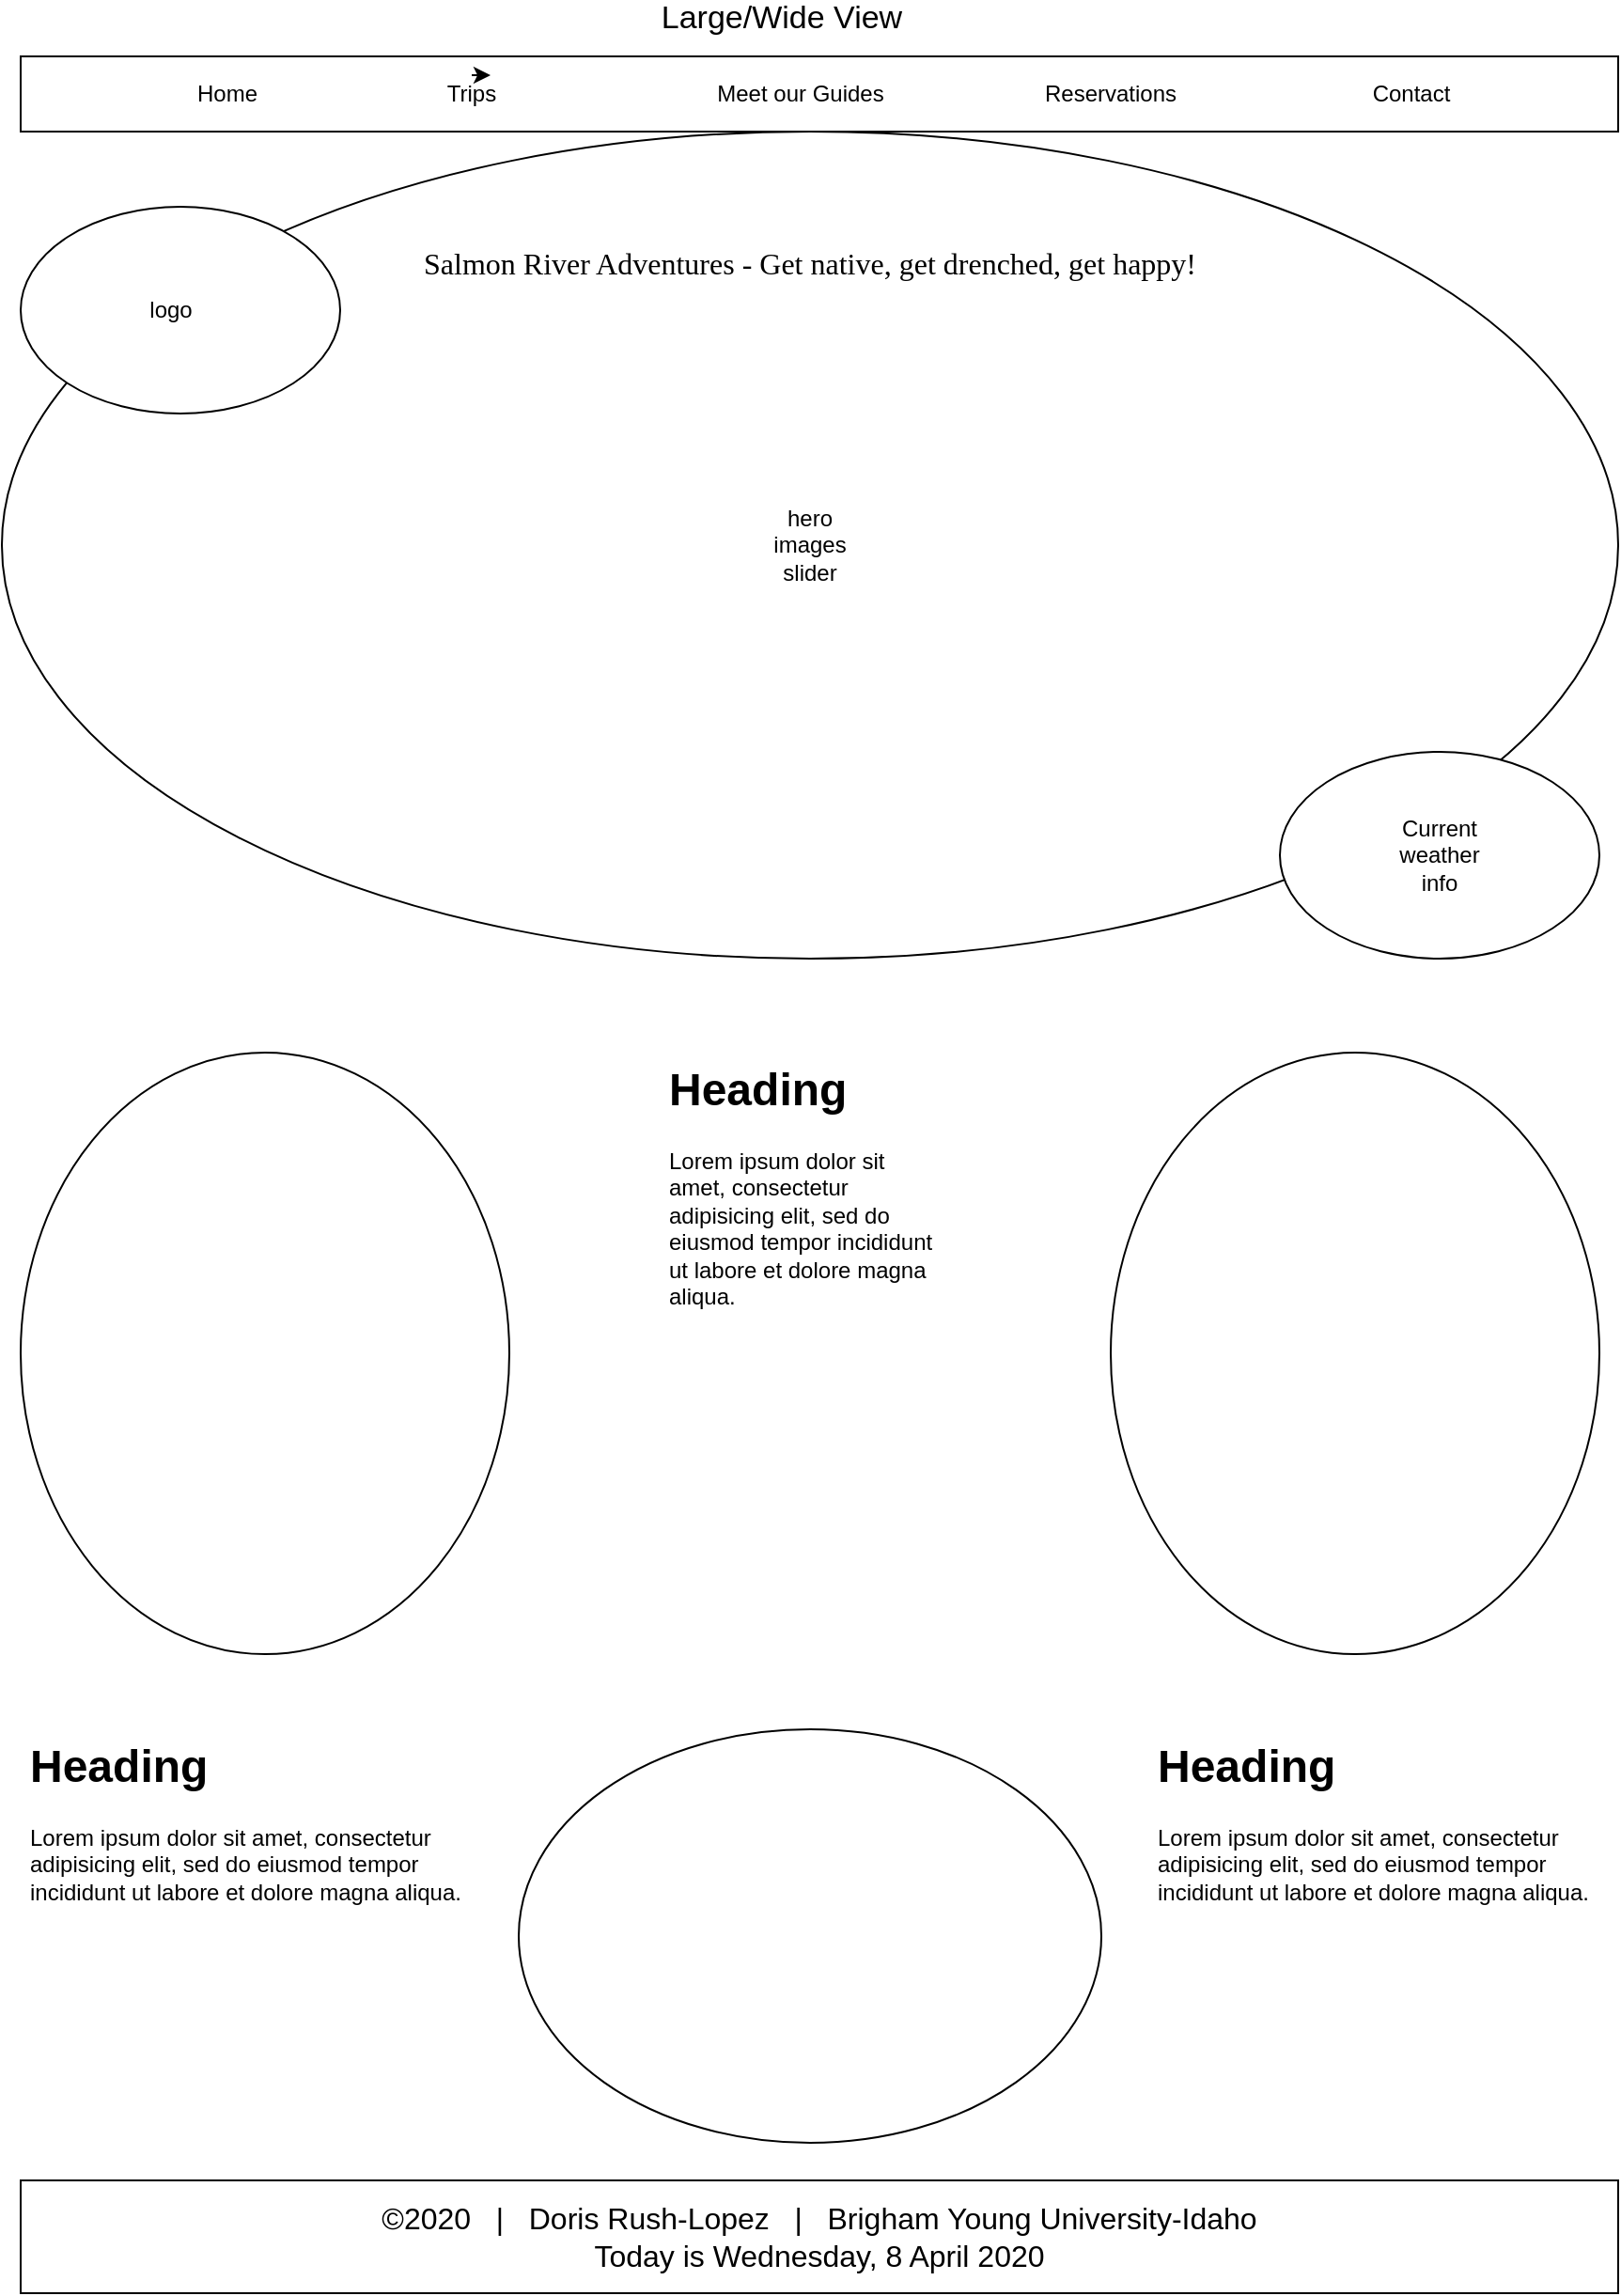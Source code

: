 <mxfile version="12.9.3" type="device"><diagram id="ovNj0JLwdFZheudzK46I" name="Page-1"><mxGraphModel dx="1718" dy="464" grid="1" gridSize="10" guides="1" tooltips="1" connect="1" arrows="1" fold="1" page="1" pageScale="1" pageWidth="850" pageHeight="1100" math="0" shadow="0" extFonts="Calligraffiti^https://fonts.googleapis.com/css?family=Calligraffiti"><root><mxCell id="0"/><mxCell id="1" parent="0"/><mxCell id="lYJphtXKpy1Pt4C-zFpJ-3" value="" style="ellipse;whiteSpace=wrap;html=1;" parent="1" vertex="1"><mxGeometry x="-10" y="70" width="860" height="440" as="geometry"/></mxCell><mxCell id="YILaQSHZKroXL4gVUeh0-12" value="" style="ellipse;whiteSpace=wrap;html=1;" parent="1" vertex="1"><mxGeometry x="670" y="400" width="170" height="110" as="geometry"/></mxCell><mxCell id="y2hFMuf60ldh1d3WY39E-1" value="" style="rounded=0;whiteSpace=wrap;html=1;" parent="1" vertex="1"><mxGeometry y="30" width="850" height="40" as="geometry"/></mxCell><mxCell id="y2hFMuf60ldh1d3WY39E-2" value="Home" style="text;html=1;strokeColor=none;fillColor=none;align=center;verticalAlign=middle;whiteSpace=wrap;rounded=0;" parent="1" vertex="1"><mxGeometry x="90" y="40" width="40" height="20" as="geometry"/></mxCell><mxCell id="y2hFMuf60ldh1d3WY39E-3" value="Trips" style="text;html=1;strokeColor=none;fillColor=none;align=center;verticalAlign=middle;whiteSpace=wrap;rounded=0;" parent="1" vertex="1"><mxGeometry x="220" y="40" width="40" height="20" as="geometry"/></mxCell><mxCell id="y2hFMuf60ldh1d3WY39E-4" value="Meet our Guides" style="text;html=1;strokeColor=none;fillColor=none;align=center;verticalAlign=middle;whiteSpace=wrap;rounded=0;" parent="1" vertex="1"><mxGeometry x="350" y="40" width="130" height="20" as="geometry"/></mxCell><mxCell id="y2hFMuf60ldh1d3WY39E-5" value="Reservations" style="text;html=1;strokeColor=none;fillColor=none;align=center;verticalAlign=middle;whiteSpace=wrap;rounded=0;" parent="1" vertex="1"><mxGeometry x="560" y="40" width="40" height="20" as="geometry"/></mxCell><mxCell id="y2hFMuf60ldh1d3WY39E-6" value="Contact" style="text;html=1;strokeColor=none;fillColor=none;align=center;verticalAlign=middle;whiteSpace=wrap;rounded=0;" parent="1" vertex="1"><mxGeometry x="720" y="40" width="40" height="20" as="geometry"/></mxCell><mxCell id="y2hFMuf60ldh1d3WY39E-11" value="hero images slider" style="text;html=1;strokeColor=none;fillColor=none;align=center;verticalAlign=middle;whiteSpace=wrap;rounded=0;" parent="1" vertex="1"><mxGeometry x="400" y="280" width="40" height="20" as="geometry"/></mxCell><mxCell id="y2hFMuf60ldh1d3WY39E-12" value="" style="ellipse;whiteSpace=wrap;html=1;" parent="1" vertex="1"><mxGeometry y="110" width="170" height="110" as="geometry"/></mxCell><mxCell id="y2hFMuf60ldh1d3WY39E-15" value="logo&lt;br&gt;" style="text;html=1;strokeColor=none;fillColor=none;align=center;verticalAlign=middle;whiteSpace=wrap;rounded=0;" parent="1" vertex="1"><mxGeometry x="60" y="155" width="40" height="20" as="geometry"/></mxCell><mxCell id="y2hFMuf60ldh1d3WY39E-21" style="edgeStyle=orthogonalEdgeStyle;rounded=0;orthogonalLoop=1;jettySize=auto;html=1;exitX=0.5;exitY=0;exitDx=0;exitDy=0;entryX=0.75;entryY=0;entryDx=0;entryDy=0;" parent="1" source="y2hFMuf60ldh1d3WY39E-3" target="y2hFMuf60ldh1d3WY39E-3" edge="1"><mxGeometry relative="1" as="geometry"/></mxCell><mxCell id="YILaQSHZKroXL4gVUeh0-1" value="&lt;h1&gt;Heading&lt;/h1&gt;&lt;p&gt;Lorem ipsum dolor sit amet, consectetur adipisicing elit, sed do eiusmod tempor incididunt ut labore et dolore magna aliqua.&lt;/p&gt;" style="text;html=1;strokeColor=none;fillColor=none;spacing=5;spacingTop=-20;whiteSpace=wrap;overflow=hidden;rounded=0;" parent="1" vertex="1"><mxGeometry x="340" y="560" width="150" height="320" as="geometry"/></mxCell><mxCell id="YILaQSHZKroXL4gVUeh0-2" value="" style="ellipse;whiteSpace=wrap;html=1;" parent="1" vertex="1"><mxGeometry y="560" width="260" height="320" as="geometry"/></mxCell><mxCell id="YILaQSHZKroXL4gVUeh0-4" value="" style="ellipse;whiteSpace=wrap;html=1;" parent="1" vertex="1"><mxGeometry x="265" y="920" width="310" height="220" as="geometry"/></mxCell><mxCell id="YILaQSHZKroXL4gVUeh0-5" value="&lt;h1&gt;Heading&lt;/h1&gt;&lt;p&gt;Lorem ipsum dolor sit amet, consectetur adipisicing elit, sed do eiusmod tempor incididunt ut labore et dolore magna aliqua.&lt;/p&gt;" style="text;html=1;strokeColor=none;fillColor=none;spacing=5;spacingTop=-20;whiteSpace=wrap;overflow=hidden;rounded=0;" parent="1" vertex="1"><mxGeometry x="600" y="920" width="250" height="220" as="geometry"/></mxCell><mxCell id="YILaQSHZKroXL4gVUeh0-6" value="" style="rounded=0;whiteSpace=wrap;html=1;" parent="1" vertex="1"><mxGeometry y="1160" width="850" height="60" as="geometry"/></mxCell><mxCell id="YILaQSHZKroXL4gVUeh0-7" value="&lt;span style=&quot;font-family: sriracha, arial, sans-serif; font-size: medium;&quot;&gt;©2020 &amp;nbsp; | &amp;nbsp; Doris Rush-Lopez &amp;nbsp; | &amp;nbsp; Brigham Young University-Idaho&lt;/span&gt;&lt;div id=&quot;updated&quot; style=&quot;font-family: sriracha, arial, sans-serif; font-size: medium;&quot;&gt;Today is Wednesday, 8 April 2020&lt;/div&gt;" style="text;html=1;strokeColor=none;fillColor=none;align=center;verticalAlign=middle;whiteSpace=wrap;rounded=0;fontColor=#000000;labelBackgroundColor=#ffffff;" parent="1" vertex="1"><mxGeometry y="1180" width="850" height="20" as="geometry"/></mxCell><mxCell id="YILaQSHZKroXL4gVUeh0-8" value="Current weather info" style="text;html=1;strokeColor=none;fillColor=none;align=center;verticalAlign=middle;whiteSpace=wrap;rounded=0;" parent="1" vertex="1"><mxGeometry x="735" y="445" width="40" height="20" as="geometry"/></mxCell><mxCell id="YILaQSHZKroXL4gVUeh0-14" value="&lt;font style=&quot;font-size: 16px&quot;&gt;Salmon River Adventures - Get native, get drenched, get happy!&lt;/font&gt;" style="text;html=1;strokeColor=none;fillColor=none;align=center;verticalAlign=middle;whiteSpace=wrap;rounded=0;labelBackgroundColor=#ffffff;fontColor=#000000;fontFamily=Calligraffiti;FType=g;" parent="1" vertex="1"><mxGeometry x="185" y="130" width="470" height="20" as="geometry"/></mxCell><mxCell id="YILaQSHZKroXL4gVUeh0-15" value="&lt;font style=&quot;font-size: 17px&quot;&gt;Large/Wide View&lt;/font&gt;" style="text;html=1;strokeColor=none;fillColor=none;align=center;verticalAlign=middle;whiteSpace=wrap;rounded=0;labelBackgroundColor=#ffffff;fontColor=#000000;" parent="1" vertex="1"><mxGeometry x="330" width="150" height="20" as="geometry"/></mxCell><mxCell id="TyYvDIYz4r04EU0Zg9Mc-1" value="" style="ellipse;whiteSpace=wrap;html=1;" parent="1" vertex="1"><mxGeometry x="580" y="560" width="260" height="320" as="geometry"/></mxCell><mxCell id="TyYvDIYz4r04EU0Zg9Mc-2" value="&lt;h1&gt;Heading&lt;/h1&gt;&lt;p&gt;Lorem ipsum dolor sit amet, consectetur adipisicing elit, sed do eiusmod tempor incididunt ut labore et dolore magna aliqua.&lt;/p&gt;" style="text;html=1;strokeColor=none;fillColor=none;spacing=5;spacingTop=-20;whiteSpace=wrap;overflow=hidden;rounded=0;" parent="1" vertex="1"><mxGeometry y="920" width="250" height="220" as="geometry"/></mxCell></root></mxGraphModel></diagram></mxfile>